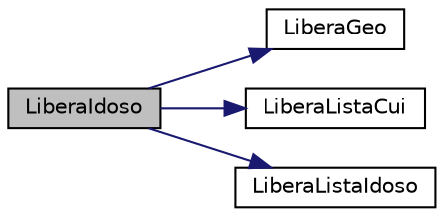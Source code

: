 digraph "LiberaIdoso"
{
 // LATEX_PDF_SIZE
  edge [fontname="Helvetica",fontsize="10",labelfontname="Helvetica",labelfontsize="10"];
  node [fontname="Helvetica",fontsize="10",shape=record];
  rankdir="LR";
  Node1 [label="LiberaIdoso",height=0.2,width=0.4,color="black", fillcolor="grey75", style="filled", fontcolor="black",tooltip="Libera a memoria alocada para a variavel de tipo Idoso."];
  Node1 -> Node2 [color="midnightblue",fontsize="10",style="solid"];
  Node2 [label="LiberaGeo",height=0.2,width=0.4,color="black", fillcolor="white", style="filled",URL="$geoloc_8h.html#a1e2732e2aee467321c0e4df4f748aa65",tooltip="Libera a memoria alocada para a variavel de tipo Geoloc."];
  Node1 -> Node3 [color="midnightblue",fontsize="10",style="solid"];
  Node3 [label="LiberaListaCui",height=0.2,width=0.4,color="black", fillcolor="white", style="filled",URL="$lista_cuidador_8h.html#a86284060d805e7118ba0094834ff85db",tooltip="Libera a memoria alocada pela lista e suas celulas."];
  Node1 -> Node4 [color="midnightblue",fontsize="10",style="solid"];
  Node4 [label="LiberaListaIdoso",height=0.2,width=0.4,color="black", fillcolor="white", style="filled",URL="$lista_idoso_8h.html#a6372ab13748fb8d78259a424fd21d986",tooltip="Libera a memoria alocada pela lista e suas celulas."];
}
